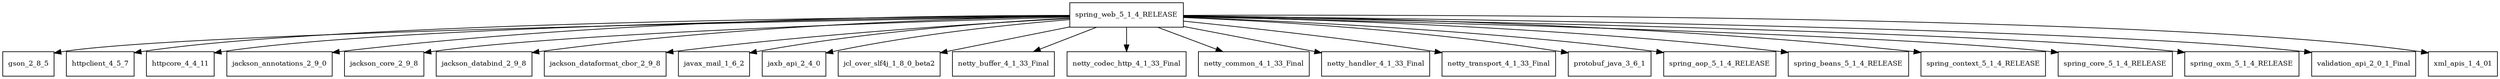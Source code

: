 digraph spring_web_5_1_4_RELEASE_dependencies {
  node [shape = box, fontsize=10.0];
  spring_web_5_1_4_RELEASE -> gson_2_8_5;
  spring_web_5_1_4_RELEASE -> httpclient_4_5_7;
  spring_web_5_1_4_RELEASE -> httpcore_4_4_11;
  spring_web_5_1_4_RELEASE -> jackson_annotations_2_9_0;
  spring_web_5_1_4_RELEASE -> jackson_core_2_9_8;
  spring_web_5_1_4_RELEASE -> jackson_databind_2_9_8;
  spring_web_5_1_4_RELEASE -> jackson_dataformat_cbor_2_9_8;
  spring_web_5_1_4_RELEASE -> javax_mail_1_6_2;
  spring_web_5_1_4_RELEASE -> jaxb_api_2_4_0;
  spring_web_5_1_4_RELEASE -> jcl_over_slf4j_1_8_0_beta2;
  spring_web_5_1_4_RELEASE -> netty_buffer_4_1_33_Final;
  spring_web_5_1_4_RELEASE -> netty_codec_http_4_1_33_Final;
  spring_web_5_1_4_RELEASE -> netty_common_4_1_33_Final;
  spring_web_5_1_4_RELEASE -> netty_handler_4_1_33_Final;
  spring_web_5_1_4_RELEASE -> netty_transport_4_1_33_Final;
  spring_web_5_1_4_RELEASE -> protobuf_java_3_6_1;
  spring_web_5_1_4_RELEASE -> spring_aop_5_1_4_RELEASE;
  spring_web_5_1_4_RELEASE -> spring_beans_5_1_4_RELEASE;
  spring_web_5_1_4_RELEASE -> spring_context_5_1_4_RELEASE;
  spring_web_5_1_4_RELEASE -> spring_core_5_1_4_RELEASE;
  spring_web_5_1_4_RELEASE -> spring_oxm_5_1_4_RELEASE;
  spring_web_5_1_4_RELEASE -> validation_api_2_0_1_Final;
  spring_web_5_1_4_RELEASE -> xml_apis_1_4_01;
}
